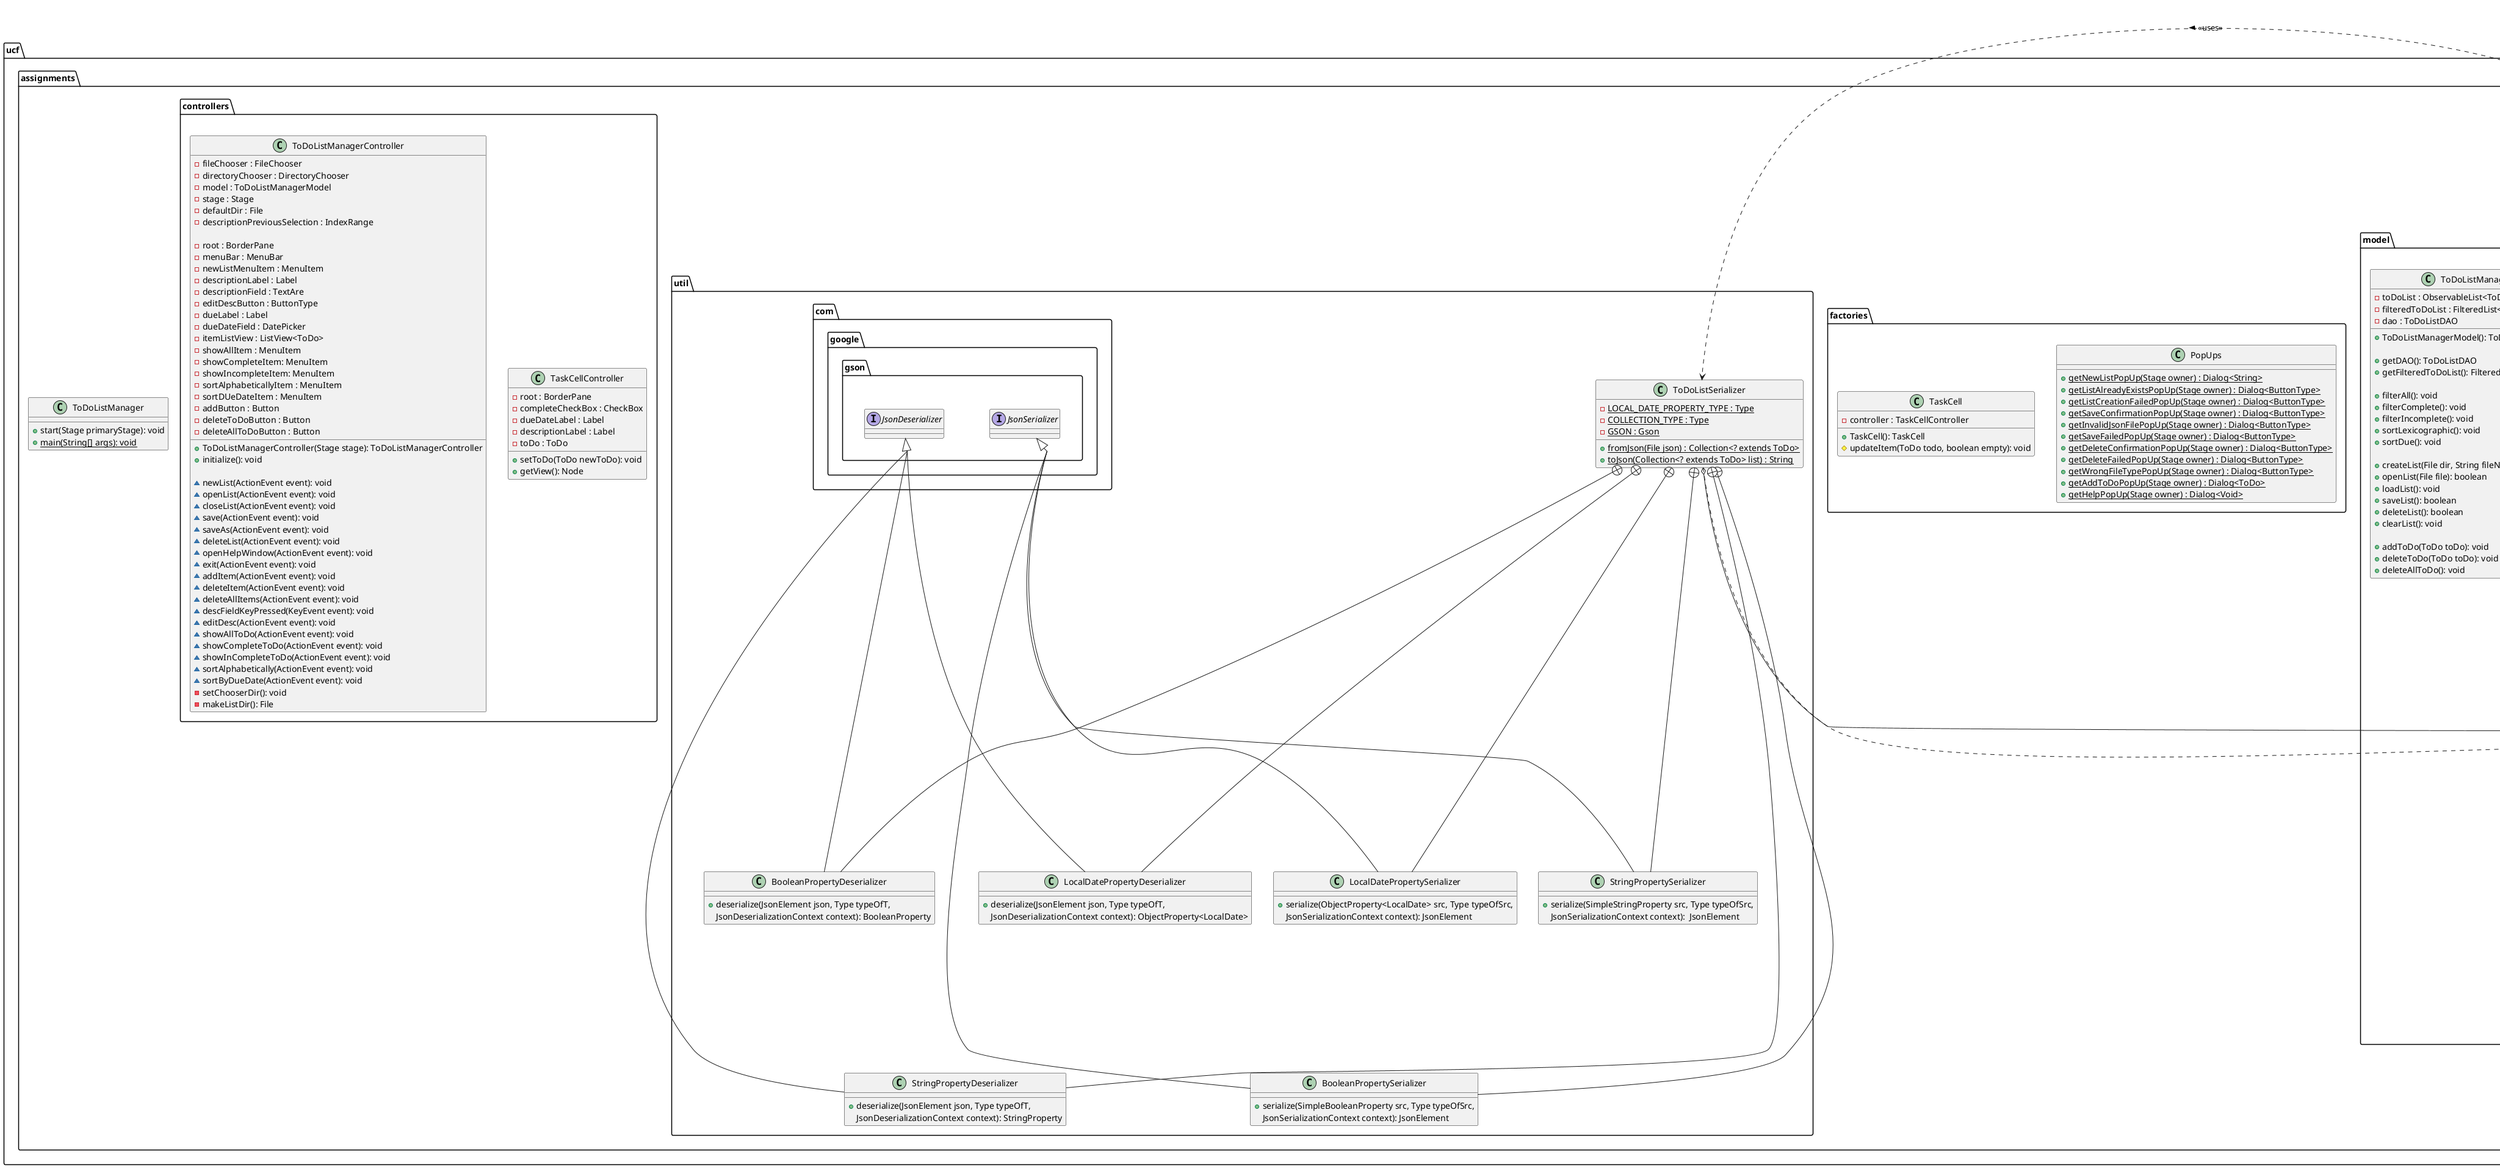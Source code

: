 @startuml

skinparam groupInheritance 3

package ucf.assignments {

    package model {
        class ToDo implements java.io.Serializable, java.lang.Comparable {
            - description : StringProperty
            - dueDate : ObjectProperty<LocalDate>
            - complete : BooleanProperty

            + ToDo(): ToDo
            + ToDo(String description, LocalDate dueDate): ToDo
            + ToDo(String description, LocalDate dueDate, boolean complete): ToDo

            + getDesc(): String
            + setDesc(String description): void
            + descriptionProperty(): StringProperty
            + getDueDate(): LocalDate
            + setDueDate(LocalDate dueDate): void
            + dueDateProperty(): ObjectProperty<LocalDate>
            + isComplete(): boolean
            + setComplete(boolean complete): void
            + completeProperty(): BooleanProperty

            + toString(): String
            + equals(Object obj): int
            + hashCode(): int
            + compareTo(ToDo todo): int
        }

        class ToDoListDAO {
            - listFile : File

            + ToDoListDAO(): ToDoListDAO

            + getListFile(): File
            + setListFileToNull(): void

            + create(File dir, String fileName): void
            + open(File file): boolean
            + read(): Collection<? extends ToDo>
            + save(Collection<? extends ToDo> toDoList): boolean
            + delete(): boolean
        }

        class ToDoListManagerModel {
            - toDoList : ObservableList<ToDo>
            - filteredToDoList : FilteredList<ToDo>
            - dao : ToDoListDAO

            + ToDoListManagerModel(): ToDoListManagerModel

            + getDAO(): ToDoListDAO
            + getFilteredToDoList(): FilteredList<ToDo>

            + filterAll(): void
            + filterComplete(): void
            + filterIncomplete(): void
            + sortLexicographic(): void
            + sortDue(): void

            + createList(File dir, String fileName): void
            + openList(File file): boolean
            + loadList(): void
            + saveList(): boolean
            + deleteList(): boolean
            + clearList(): void

            + addToDo(ToDo toDo): void
            + deleteToDo(ToDo toDo): void
            + deleteAllToDo(): void
        }
    }

    package factories {

        class PopUps {
            + {static} getNewListPopUp(Stage owner) : Dialog<String>
            + {static} getListAlreadyExistsPopUp(Stage owner) : Dialog<ButtonType>
            + {static} getListCreationFailedPopUp(Stage owner) : Dialog<ButtonType>
            + {static} getSaveConfirmationPopUp(Stage owner) : Dialog<ButtonType>
            + {static} getInvalidJsonFilePopUp(Stage owner) : Dialog<ButtonType>
            + {static} getSaveFailedPopUp(Stage owner) : Dialog<ButtonType>
            + {static} getDeleteConfirmationPopUp(Stage owner) : Dialog<ButtonType>
            + {static} getDeleteFailedPopUp(Stage owner) : Dialog<ButtonType>
            + {static} getWrongFileTypePopUp(Stage owner) : Dialog<ButtonType>
            + {static} getAddToDoPopUp(Stage owner) : Dialog<ToDo>
            + {static} getHelpPopUp(Stage owner) : Dialog<Void>
        }

        class TaskCell {
            - controller : TaskCellController

            + TaskCell(): TaskCell
            # updateItem(ToDo todo, boolean empty): void
        }
    }

    package util {

        class ToDoListSerializer {
            - {static} LOCAL_DATE_PROPERTY_TYPE : Type
            - {static} COLLECTION_TYPE : Type
            - {static} GSON : Gson

            + {static} fromJson(File json) : Collection<? extends ToDo>
            + {static} toJson(Collection<? extends ToDo> list) : String
        }

        class StringPropertySerializer implements com.google.gson.JsonSerializer {
           + serialize(SimpleStringProperty src, Type typeOfSrc,
           JsonSerializationContext context):  JsonElement
        }

        class LocalDatePropertySerializer implements com.google.gson.JsonSerializer{
            + serialize(ObjectProperty<LocalDate> src, Type typeOfSrc,
            JsonSerializationContext context): JsonElement
        }

        class BooleanPropertySerializer implements com.google.gson.JsonSerializer {
            + serialize(SimpleBooleanProperty src, Type typeOfSrc,
            JsonSerializationContext context): JsonElement
        }

        class StringPropertyDeserializer implements com.google.gson.JsonDeserializer {
            + deserialize(JsonElement json, Type typeOfT,
            JsonDeserializationContext context): StringProperty
        }

        class LocalDatePropertyDeserializer implements com.google.gson.JsonDeserializer {
            + deserialize(JsonElement json, Type typeOfT,
            JsonDeserializationContext context): ObjectProperty<LocalDate>
        }

        class BooleanPropertyDeserializer implements com.google.gson.JsonDeserializer {
            + deserialize(JsonElement json, Type typeOfT,
            JsonDeserializationContext context): BooleanProperty
        }

        ToDoListDAO .> ToDoListSerializer : «uses» >
        ToDoListSerializer +- StringPropertySerializer
        ToDoListSerializer +-- LocalDatePropertySerializer
        ToDoListSerializer +--- BooleanPropertySerializer
        ToDoListSerializer +--- StringPropertyDeserializer
        ToDoListSerializer +-- LocalDatePropertyDeserializer
        ToDoListSerializer +- BooleanPropertyDeserializer
    }

    package controllers {

        class TaskCellController {
            - root : BorderPane
            - completeCheckBox : CheckBox
            - dueDateLabel : Label
            - descriptionLabel : Label
            - toDo : ToDo

            + setToDo(ToDo newToDo): void
            + getView(): Node
        }

        class ToDoListManagerController {
            - fileChooser : FileChooser
            - directoryChooser : DirectoryChooser
            - model : ToDoListManagerModel
            - stage : Stage
            - defaultDir : File
            - descriptionPreviousSelection : IndexRange

            - root : BorderPane
            - menuBar : MenuBar
            - newListMenuItem : MenuItem
            - descriptionLabel : Label
            - descriptionField : TextAre
            - editDescButton : ButtonType
            - dueLabel : Label
            - dueDateField : DatePicker
            - itemListView : ListView<ToDo>
            - showAllItem : MenuItem
            - showCompleteItem: MenuItem
            - showIncompleteItem: MenuItem
            - sortAlphabeticallyItem : MenuItem
            - sortDUeDateItem : MenuItem
            - addButton : Button
            - deleteToDoButton : Button
            - deleteAllToDoButton : Button

            + ToDoListManagerController(Stage stage): ToDoListManagerController
            + initialize(): void

            ~ newList(ActionEvent event): void
            ~ openList(ActionEvent event): void
            ~ closeList(ActionEvent event): void
            ~ save(ActionEvent event): void
            ~ saveAs(ActionEvent event): void
            ~ deleteList(ActionEvent event): void
            ~ openHelpWindow(ActionEvent event): void
            ~ exit(ActionEvent event): void
            ~ addItem(ActionEvent event): void
            ~ deleteItem(ActionEvent event): void
            ~ deleteAllItems(ActionEvent event): void
            ~ descFieldKeyPressed(KeyEvent event): void
            ~ editDesc(ActionEvent event): void
            ~ showAllToDo(ActionEvent event): void
            ~ showCompleteToDo(ActionEvent event): void
            ~ showInCompleteToDo(ActionEvent event): void
            ~ sortAlphabetically(ActionEvent event): void
            ~ sortByDueDate(ActionEvent event): void
            - setChooserDir(): void
            - makeListDir(): File
        }
    }



    class ToDoListManager {
        + start(Stage primaryStage): void
        + {static} main(String[] args): void
    }

}

package com.google.gson {

    interface JsonSerializer<T> {
        + serialize(T src, Type typeOfSrc,
        JsonSerializationContext context): JsonElement
    }

    interface JsonDeserializer<T> {
        + deserialize(JsonElement json, Type typeOfT,
        JsonDeserializationContext context): T
    }

    class Gson {

    }

    class GsonBuilder {

    }


}

ToDoListSerializer .> com.google.gson.GsonBuilder : «uses» >
ToDoListSerializer o-- com.google.gson.Gson

package java.lang {

    interface Comparable<ToDo>{
        + compareTo(ToDo o): int
    }
}

package javafx.scene.control {
    class ListCell<ToDo> {
        # updateItem(ToDo toDo, boolean empty): void
    }
}

package javafx.application {
    class Application {
        + {static} launch(String[] args): void
        + start(Stage primaryStage): void
    }
}



@enduml